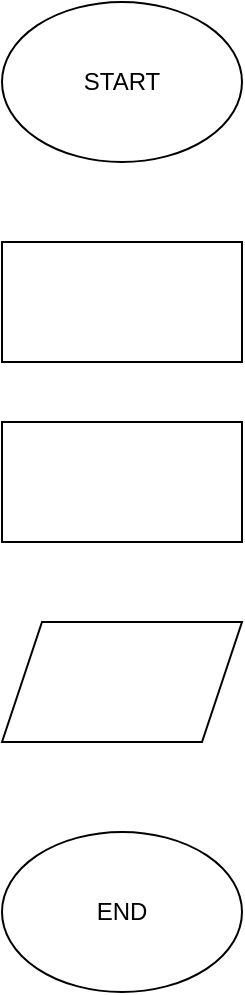 <mxfile>
    <diagram id="6zms0u1zIp9065OiKqOH" name="Page-1">
        <mxGraphModel dx="582" dy="391" grid="1" gridSize="10" guides="1" tooltips="1" connect="1" arrows="1" fold="1" page="1" pageScale="1" pageWidth="827" pageHeight="1169" background="#ffffff" math="0" shadow="0">
            <root>
                <mxCell id="0"/>
                <mxCell id="1" parent="0"/>
                <mxCell id="5" value="START" style="ellipse;whiteSpace=wrap;html=1;" vertex="1" parent="1">
                    <mxGeometry x="130" y="90" width="120" height="80" as="geometry"/>
                </mxCell>
                <mxCell id="6" value="END" style="ellipse;whiteSpace=wrap;html=1;" vertex="1" parent="1">
                    <mxGeometry x="130" y="505" width="120" height="80" as="geometry"/>
                </mxCell>
                <mxCell id="7" value="" style="rounded=0;whiteSpace=wrap;html=1;" vertex="1" parent="1">
                    <mxGeometry x="130" y="210" width="120" height="60" as="geometry"/>
                </mxCell>
                <mxCell id="8" value="" style="rounded=0;whiteSpace=wrap;html=1;" vertex="1" parent="1">
                    <mxGeometry x="130" y="300" width="120" height="60" as="geometry"/>
                </mxCell>
                <mxCell id="9" value="" style="shape=parallelogram;perimeter=parallelogramPerimeter;whiteSpace=wrap;html=1;fixedSize=1;" vertex="1" parent="1">
                    <mxGeometry x="130" y="400" width="120" height="60" as="geometry"/>
                </mxCell>
            </root>
        </mxGraphModel>
    </diagram>
</mxfile>